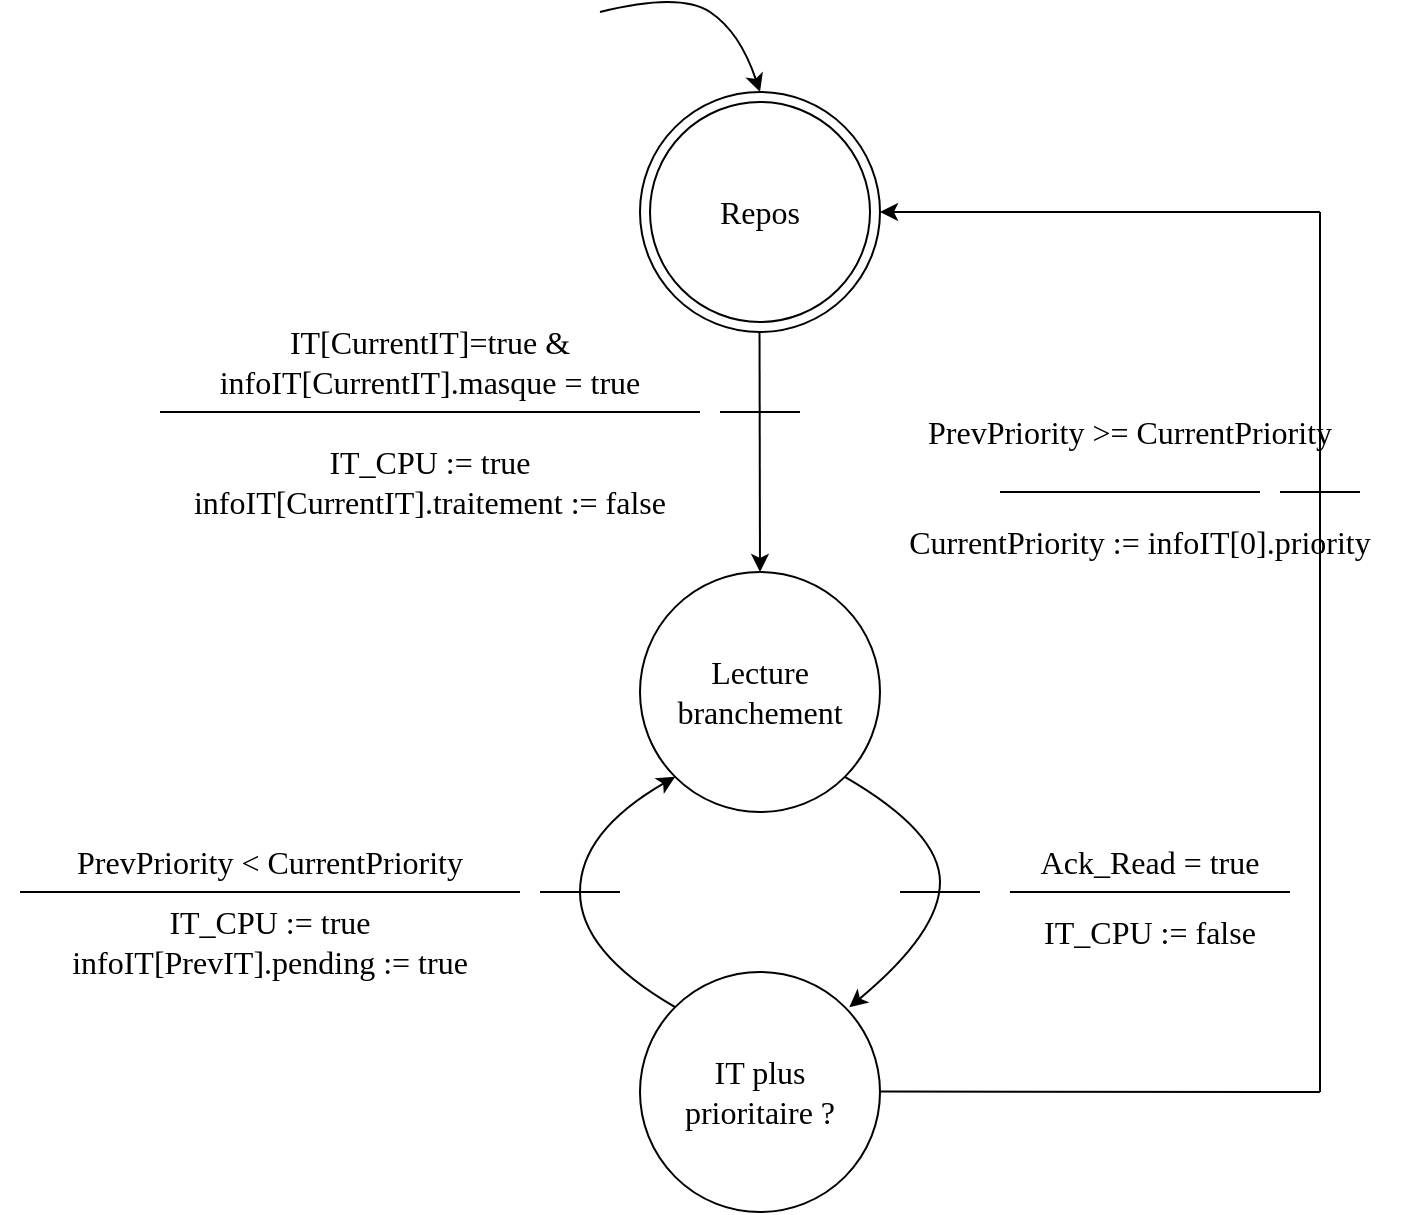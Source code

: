 <mxfile version="20.5.1" type="device"><diagram id="Vs910jY7BULD3Z3-rvOw" name="Page-1"><mxGraphModel dx="1422" dy="733" grid="1" gridSize="10" guides="1" tooltips="1" connect="1" arrows="1" fold="1" page="1" pageScale="1" pageWidth="827" pageHeight="1169" math="0" shadow="0"><root><mxCell id="0"/><mxCell id="1" parent="0"/><mxCell id="OuF0PLgumVXa3pfF8ZVx-1" value="" style="ellipse;whiteSpace=wrap;html=1;aspect=fixed;" vertex="1" parent="1"><mxGeometry x="320" y="80" width="120" height="120" as="geometry"/></mxCell><mxCell id="OuF0PLgumVXa3pfF8ZVx-2" value="&lt;font style=&quot;font-size: 16px;&quot; face=&quot;Verdana&quot;&gt;Repos&lt;/font&gt;" style="ellipse;whiteSpace=wrap;html=1;aspect=fixed;" vertex="1" parent="1"><mxGeometry x="325" y="85" width="110" height="110" as="geometry"/></mxCell><mxCell id="OuF0PLgumVXa3pfF8ZVx-3" value="" style="curved=1;endArrow=classic;html=1;rounded=0;fontFamily=Verdana;fontSize=20;entryX=0.5;entryY=0;entryDx=0;entryDy=0;" edge="1" parent="1" target="OuF0PLgumVXa3pfF8ZVx-1"><mxGeometry width="50" height="50" relative="1" as="geometry"><mxPoint x="300" y="40" as="sourcePoint"/><mxPoint x="310" y="70" as="targetPoint"/><Array as="points"><mxPoint x="300" y="40"/><mxPoint x="340" y="30"/><mxPoint x="370" y="50"/></Array></mxGeometry></mxCell><mxCell id="OuF0PLgumVXa3pfF8ZVx-6" value="&lt;font style=&quot;font-size: 16px;&quot; face=&quot;Verdana&quot;&gt;Lecture&lt;br&gt;branchement&lt;br&gt;&lt;/font&gt;" style="ellipse;whiteSpace=wrap;html=1;aspect=fixed;" vertex="1" parent="1"><mxGeometry x="320" y="320" width="120" height="120" as="geometry"/></mxCell><mxCell id="OuF0PLgumVXa3pfF8ZVx-7" value="&lt;font style=&quot;font-size: 16px;&quot; face=&quot;Verdana&quot;&gt;IT plus &lt;br&gt;prioritaire ?&lt;br&gt;&lt;/font&gt;" style="ellipse;whiteSpace=wrap;html=1;aspect=fixed;" vertex="1" parent="1"><mxGeometry x="320" y="520" width="120" height="120" as="geometry"/></mxCell><mxCell id="OuF0PLgumVXa3pfF8ZVx-8" value="" style="curved=1;endArrow=classic;html=1;rounded=0;fontFamily=Verdana;fontSize=16;exitX=1;exitY=1;exitDx=0;exitDy=0;entryX=0.872;entryY=0.147;entryDx=0;entryDy=0;entryPerimeter=0;" edge="1" parent="1" source="OuF0PLgumVXa3pfF8ZVx-6" target="OuF0PLgumVXa3pfF8ZVx-7"><mxGeometry width="50" height="50" relative="1" as="geometry"><mxPoint x="590" y="490" as="sourcePoint"/><mxPoint x="640" y="440" as="targetPoint"/><Array as="points"><mxPoint x="470" y="450"/><mxPoint x="470" y="500"/></Array></mxGeometry></mxCell><mxCell id="OuF0PLgumVXa3pfF8ZVx-9" value="" style="curved=1;endArrow=classic;html=1;rounded=0;fontFamily=Verdana;fontSize=16;entryX=0;entryY=1;entryDx=0;entryDy=0;exitX=0;exitY=0;exitDx=0;exitDy=0;" edge="1" parent="1" source="OuF0PLgumVXa3pfF8ZVx-7" target="OuF0PLgumVXa3pfF8ZVx-6"><mxGeometry width="50" height="50" relative="1" as="geometry"><mxPoint x="230" y="530" as="sourcePoint"/><mxPoint x="280" y="480" as="targetPoint"/><Array as="points"><mxPoint x="290" y="510"/><mxPoint x="290" y="450"/></Array></mxGeometry></mxCell><mxCell id="OuF0PLgumVXa3pfF8ZVx-10" value="" style="endArrow=none;html=1;rounded=0;fontFamily=Verdana;fontSize=16;" edge="1" parent="1"><mxGeometry width="50" height="50" relative="1" as="geometry"><mxPoint x="270" y="480" as="sourcePoint"/><mxPoint x="310" y="480" as="targetPoint"/></mxGeometry></mxCell><mxCell id="OuF0PLgumVXa3pfF8ZVx-11" value="" style="endArrow=none;html=1;rounded=0;fontFamily=Verdana;fontSize=16;" edge="1" parent="1"><mxGeometry width="50" height="50" relative="1" as="geometry"><mxPoint x="450" y="480" as="sourcePoint"/><mxPoint x="490" y="480" as="targetPoint"/></mxGeometry></mxCell><mxCell id="OuF0PLgumVXa3pfF8ZVx-12" value="" style="endArrow=classic;html=1;rounded=0;fontFamily=Verdana;fontSize=16;entryX=0.5;entryY=0;entryDx=0;entryDy=0;" edge="1" parent="1" target="OuF0PLgumVXa3pfF8ZVx-6"><mxGeometry width="50" height="50" relative="1" as="geometry"><mxPoint x="379.76" y="200" as="sourcePoint"/><mxPoint x="379.76" y="300" as="targetPoint"/></mxGeometry></mxCell><mxCell id="OuF0PLgumVXa3pfF8ZVx-13" value="" style="endArrow=none;html=1;rounded=0;fontFamily=Verdana;fontSize=16;" edge="1" parent="1"><mxGeometry width="50" height="50" relative="1" as="geometry"><mxPoint x="360" y="240" as="sourcePoint"/><mxPoint x="400" y="240" as="targetPoint"/></mxGeometry></mxCell><mxCell id="OuF0PLgumVXa3pfF8ZVx-14" value="IT[CurrentIT]=true &amp;amp; infoIT[CurrentIT].masque = true" style="text;html=1;strokeColor=none;fillColor=none;align=center;verticalAlign=middle;whiteSpace=wrap;rounded=0;fontFamily=Verdana;fontSize=16;" vertex="1" parent="1"><mxGeometry x="80" y="180" width="270" height="70" as="geometry"/></mxCell><mxCell id="OuF0PLgumVXa3pfF8ZVx-15" value="" style="endArrow=none;html=1;rounded=0;fontFamily=Verdana;fontSize=16;" edge="1" parent="1"><mxGeometry width="50" height="50" relative="1" as="geometry"><mxPoint x="80" y="240" as="sourcePoint"/><mxPoint x="350" y="240" as="targetPoint"/></mxGeometry></mxCell><mxCell id="OuF0PLgumVXa3pfF8ZVx-16" value="&lt;div&gt;IT_CPU := true&lt;/div&gt;&lt;div&gt;infoIT[CurrentIT].traitement := false&lt;br&gt;&lt;/div&gt;" style="text;html=1;strokeColor=none;fillColor=none;align=center;verticalAlign=middle;whiteSpace=wrap;rounded=0;fontFamily=Verdana;fontSize=16;" vertex="1" parent="1"><mxGeometry x="80" y="240" width="270" height="70" as="geometry"/></mxCell><mxCell id="OuF0PLgumVXa3pfF8ZVx-17" value="Ack_Read = true" style="text;html=1;strokeColor=none;fillColor=none;align=center;verticalAlign=middle;whiteSpace=wrap;rounded=0;fontFamily=Verdana;fontSize=16;" vertex="1" parent="1"><mxGeometry x="440" y="430" width="270" height="70" as="geometry"/></mxCell><mxCell id="OuF0PLgumVXa3pfF8ZVx-18" value="" style="endArrow=none;html=1;rounded=0;fontFamily=Verdana;fontSize=16;" edge="1" parent="1"><mxGeometry width="50" height="50" relative="1" as="geometry"><mxPoint x="505" y="480" as="sourcePoint"/><mxPoint x="645" y="480" as="targetPoint"/></mxGeometry></mxCell><mxCell id="OuF0PLgumVXa3pfF8ZVx-19" value="IT_CPU := false" style="text;html=1;strokeColor=none;fillColor=none;align=center;verticalAlign=middle;whiteSpace=wrap;rounded=0;fontFamily=Verdana;fontSize=16;" vertex="1" parent="1"><mxGeometry x="495" y="480" width="160" height="40" as="geometry"/></mxCell><mxCell id="OuF0PLgumVXa3pfF8ZVx-20" value="PrevPriority &amp;lt; CurrentPriority" style="text;html=1;strokeColor=none;fillColor=none;align=center;verticalAlign=middle;whiteSpace=wrap;rounded=0;fontFamily=Verdana;fontSize=16;" vertex="1" parent="1"><mxGeometry y="430" width="270" height="70" as="geometry"/></mxCell><mxCell id="OuF0PLgumVXa3pfF8ZVx-21" value="" style="endArrow=none;html=1;rounded=0;fontFamily=Verdana;fontSize=16;" edge="1" parent="1"><mxGeometry width="50" height="50" relative="1" as="geometry"><mxPoint x="10" y="480" as="sourcePoint"/><mxPoint x="260" y="480" as="targetPoint"/></mxGeometry></mxCell><mxCell id="OuF0PLgumVXa3pfF8ZVx-22" value="&lt;div&gt;IT_CPU := true&lt;/div&gt;&lt;div&gt;infoIT[PrevIT].pending := true&lt;br&gt;&lt;/div&gt;" style="text;html=1;strokeColor=none;fillColor=none;align=center;verticalAlign=middle;whiteSpace=wrap;rounded=0;fontFamily=Verdana;fontSize=16;" vertex="1" parent="1"><mxGeometry y="470" width="270" height="70" as="geometry"/></mxCell><mxCell id="OuF0PLgumVXa3pfF8ZVx-23" value="" style="endArrow=classic;html=1;rounded=0;fontFamily=Verdana;fontSize=16;" edge="1" parent="1"><mxGeometry width="50" height="50" relative="1" as="geometry"><mxPoint x="660" y="140" as="sourcePoint"/><mxPoint x="440" y="140" as="targetPoint"/></mxGeometry></mxCell><mxCell id="OuF0PLgumVXa3pfF8ZVx-24" value="" style="endArrow=none;html=1;rounded=0;fontFamily=Verdana;fontSize=16;" edge="1" parent="1"><mxGeometry width="50" height="50" relative="1" as="geometry"><mxPoint x="660" y="580" as="sourcePoint"/><mxPoint x="660" y="140" as="targetPoint"/></mxGeometry></mxCell><mxCell id="OuF0PLgumVXa3pfF8ZVx-25" value="" style="endArrow=none;html=1;rounded=0;fontFamily=Verdana;fontSize=16;" edge="1" parent="1"><mxGeometry width="50" height="50" relative="1" as="geometry"><mxPoint x="440" y="579.8" as="sourcePoint"/><mxPoint x="660" y="580" as="targetPoint"/></mxGeometry></mxCell><mxCell id="OuF0PLgumVXa3pfF8ZVx-26" value="" style="endArrow=none;html=1;rounded=0;fontFamily=Verdana;fontSize=16;" edge="1" parent="1"><mxGeometry width="50" height="50" relative="1" as="geometry"><mxPoint x="640" y="280" as="sourcePoint"/><mxPoint x="680" y="280" as="targetPoint"/></mxGeometry></mxCell><mxCell id="OuF0PLgumVXa3pfF8ZVx-27" value="PrevPriority &amp;gt;= CurrentPriority" style="text;html=1;strokeColor=none;fillColor=none;align=center;verticalAlign=middle;whiteSpace=wrap;rounded=0;fontFamily=Verdana;fontSize=16;" vertex="1" parent="1"><mxGeometry x="440" y="210" width="250" height="80" as="geometry"/></mxCell><mxCell id="OuF0PLgumVXa3pfF8ZVx-28" value="" style="endArrow=none;html=1;rounded=0;fontFamily=Verdana;fontSize=16;" edge="1" parent="1"><mxGeometry width="50" height="50" relative="1" as="geometry"><mxPoint x="500" y="280" as="sourcePoint"/><mxPoint x="630" y="280" as="targetPoint"/></mxGeometry></mxCell><mxCell id="OuF0PLgumVXa3pfF8ZVx-29" value="&lt;div&gt;CurrentPriority := infoIT[0].priority&lt;br&gt;&lt;/div&gt;" style="text;html=1;strokeColor=none;fillColor=none;align=center;verticalAlign=middle;whiteSpace=wrap;rounded=0;fontFamily=Verdana;fontSize=16;" vertex="1" parent="1"><mxGeometry x="435" y="270" width="270" height="70" as="geometry"/></mxCell></root></mxGraphModel></diagram></mxfile>